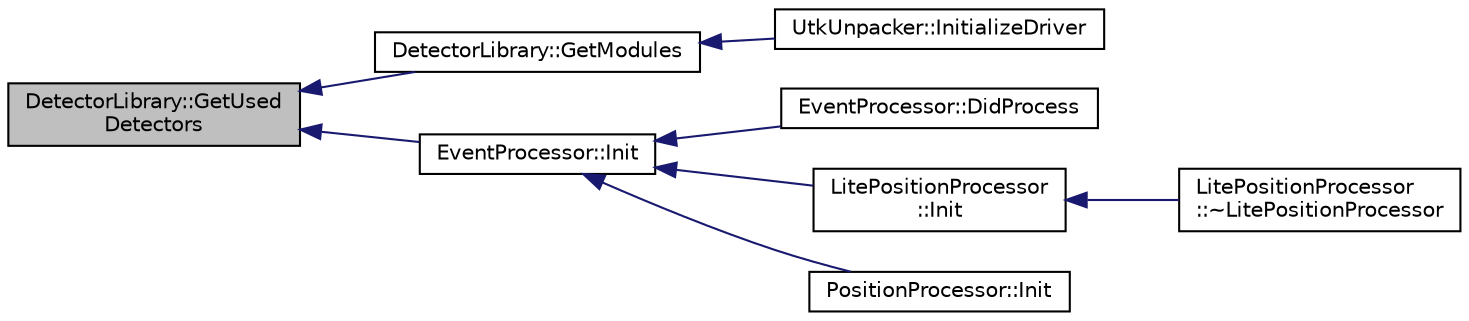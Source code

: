 digraph "DetectorLibrary::GetUsedDetectors"
{
  edge [fontname="Helvetica",fontsize="10",labelfontname="Helvetica",labelfontsize="10"];
  node [fontname="Helvetica",fontsize="10",shape=record];
  rankdir="LR";
  Node1 [label="DetectorLibrary::GetUsed\lDetectors",height=0.2,width=0.4,color="black", fillcolor="grey75", style="filled", fontcolor="black"];
  Node1 -> Node2 [dir="back",color="midnightblue",fontsize="10",style="solid",fontname="Helvetica"];
  Node2 [label="DetectorLibrary::GetModules",height=0.2,width=0.4,color="black", fillcolor="white", style="filled",URL="$dc/dbe/class_detector_library.html#ac2a9b10e5c57416ef21f790417c15557"];
  Node2 -> Node3 [dir="back",color="midnightblue",fontsize="10",style="solid",fontname="Helvetica"];
  Node3 [label="UtkUnpacker::InitializeDriver",height=0.2,width=0.4,color="black", fillcolor="white", style="filled",URL="$d4/d48/class_utk_unpacker.html#a89e579a959aaf036eb92ea6b96df8250",tooltip="Initializes the DetectorLibrary and DetectorDriver. "];
  Node1 -> Node4 [dir="back",color="midnightblue",fontsize="10",style="solid",fontname="Helvetica"];
  Node4 [label="EventProcessor::Init",height=0.2,width=0.4,color="black", fillcolor="white", style="filled",URL="$d6/d65/class_event_processor.html#aebda4c898e4e7fb6115d17366802a16d"];
  Node4 -> Node5 [dir="back",color="midnightblue",fontsize="10",style="solid",fontname="Helvetica"];
  Node5 [label="EventProcessor::DidProcess",height=0.2,width=0.4,color="black", fillcolor="white", style="filled",URL="$d6/d65/class_event_processor.html#a99ce2004e2471c7ce029626dd45cee5a"];
  Node4 -> Node6 [dir="back",color="midnightblue",fontsize="10",style="solid",fontname="Helvetica"];
  Node6 [label="LitePositionProcessor\l::Init",height=0.2,width=0.4,color="black", fillcolor="white", style="filled",URL="$d3/dab/class_lite_position_processor.html#a21187f3e55bb450c2dbcbc61e8b7cfd3"];
  Node6 -> Node7 [dir="back",color="midnightblue",fontsize="10",style="solid",fontname="Helvetica"];
  Node7 [label="LitePositionProcessor\l::~LitePositionProcessor",height=0.2,width=0.4,color="black", fillcolor="white", style="filled",URL="$d3/dab/class_lite_position_processor.html#a602ce3c9355626b96649b08690d391ef"];
  Node4 -> Node8 [dir="back",color="midnightblue",fontsize="10",style="solid",fontname="Helvetica"];
  Node8 [label="PositionProcessor::Init",height=0.2,width=0.4,color="black", fillcolor="white", style="filled",URL="$d3/df3/class_position_processor.html#a4c7bb0b65dbf1115f6a10f0f9b0da0a0",tooltip="Reads in QDC parameters from an input file. "];
}
